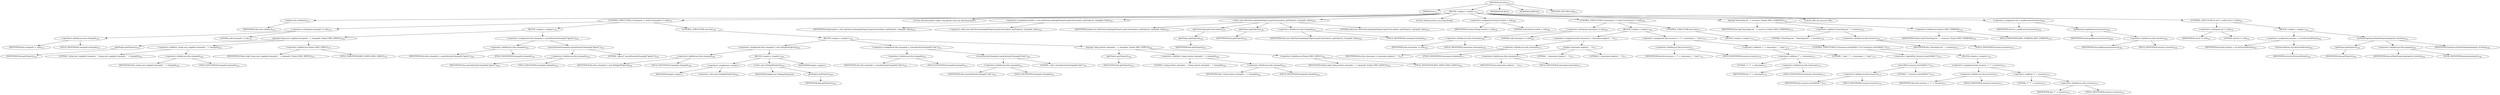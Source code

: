 digraph "execute" {  
"167" [label = <(METHOD,execute)<SUB>153</SUB>> ]
"6" [label = <(PARAM,this)<SUB>153</SUB>> ]
"168" [label = <(BLOCK,&lt;empty&gt;,&lt;empty&gt;)<SUB>153</SUB>> ]
"169" [label = <(validate,this.validate())<SUB>154</SUB>> ]
"5" [label = <(IDENTIFIER,this,this.validate())<SUB>154</SUB>> ]
"170" [label = <(CONTROL_STRUCTURE,if (classpath != null),if (classpath != null))<SUB>155</SUB>> ]
"171" [label = <(&lt;operator&gt;.notEquals,classpath != null)<SUB>155</SUB>> ]
"172" [label = <(&lt;operator&gt;.fieldAccess,this.classpath)<SUB>155</SUB>> ]
"173" [label = <(IDENTIFIER,this,classpath != null)<SUB>155</SUB>> ]
"174" [label = <(FIELD_IDENTIFIER,classpath,classpath)<SUB>155</SUB>> ]
"175" [label = <(LITERAL,null,classpath != null)<SUB>155</SUB>> ]
"176" [label = <(BLOCK,&lt;empty&gt;,&lt;empty&gt;)<SUB>155</SUB>> ]
"177" [label = <(log,log(&quot;using user supplied classpath: &quot; + classpath, Project.MSG_DEBUG))<SUB>156</SUB>> ]
"178" [label = <(getProject,getProject())<SUB>156</SUB>> ]
"7" [label = <(IDENTIFIER,this,getProject())<SUB>156</SUB>> ]
"179" [label = <(&lt;operator&gt;.addition,&quot;using user supplied classpath: &quot; + classpath)<SUB>156</SUB>> ]
"180" [label = <(LITERAL,&quot;using user supplied classpath: &quot;,&quot;using user supplied classpath: &quot; + classpath)<SUB>156</SUB>> ]
"181" [label = <(&lt;operator&gt;.fieldAccess,this.classpath)<SUB>156</SUB>> ]
"182" [label = <(IDENTIFIER,this,&quot;using user supplied classpath: &quot; + classpath)<SUB>156</SUB>> ]
"183" [label = <(FIELD_IDENTIFIER,classpath,classpath)<SUB>156</SUB>> ]
"184" [label = <(&lt;operator&gt;.fieldAccess,Project.MSG_DEBUG)<SUB>157</SUB>> ]
"185" [label = <(IDENTIFIER,Project,log(&quot;using user supplied classpath: &quot; + classpath, Project.MSG_DEBUG))<SUB>157</SUB>> ]
"186" [label = <(FIELD_IDENTIFIER,MSG_DEBUG,MSG_DEBUG)<SUB>157</SUB>> ]
"187" [label = <(&lt;operator&gt;.assignment,this.classpath = concatSystemClasspath(&quot;ignore&quot;))<SUB>158</SUB>> ]
"188" [label = <(&lt;operator&gt;.fieldAccess,this.classpath)<SUB>158</SUB>> ]
"189" [label = <(IDENTIFIER,this,this.classpath = concatSystemClasspath(&quot;ignore&quot;))<SUB>158</SUB>> ]
"190" [label = <(FIELD_IDENTIFIER,classpath,classpath)<SUB>158</SUB>> ]
"191" [label = <(concatSystemClasspath,concatSystemClasspath(&quot;ignore&quot;))<SUB>158</SUB>> ]
"192" [label = <(&lt;operator&gt;.fieldAccess,this.classpath)<SUB>158</SUB>> ]
"193" [label = <(IDENTIFIER,this,concatSystemClasspath(&quot;ignore&quot;))<SUB>158</SUB>> ]
"194" [label = <(FIELD_IDENTIFIER,classpath,classpath)<SUB>158</SUB>> ]
"195" [label = <(LITERAL,&quot;ignore&quot;,concatSystemClasspath(&quot;ignore&quot;))<SUB>158</SUB>> ]
"196" [label = <(CONTROL_STRUCTURE,else,else)<SUB>159</SUB>> ]
"197" [label = <(BLOCK,&lt;empty&gt;,&lt;empty&gt;)<SUB>159</SUB>> ]
"198" [label = <(&lt;operator&gt;.assignment,this.classpath = new Path(getProject()))<SUB>160</SUB>> ]
"199" [label = <(&lt;operator&gt;.fieldAccess,this.classpath)<SUB>160</SUB>> ]
"200" [label = <(IDENTIFIER,this,this.classpath = new Path(getProject()))<SUB>160</SUB>> ]
"201" [label = <(FIELD_IDENTIFIER,classpath,classpath)<SUB>160</SUB>> ]
"202" [label = <(BLOCK,&lt;empty&gt;,&lt;empty&gt;)<SUB>160</SUB>> ]
"203" [label = <(&lt;operator&gt;.assignment,&lt;empty&gt;)> ]
"204" [label = <(IDENTIFIER,$obj4,&lt;empty&gt;)> ]
"205" [label = <(&lt;operator&gt;.alloc,new Path(getProject()))<SUB>160</SUB>> ]
"206" [label = <(&lt;init&gt;,new Path(getProject()))<SUB>160</SUB>> ]
"207" [label = <(IDENTIFIER,$obj4,new Path(getProject()))> ]
"208" [label = <(getProject,getProject())<SUB>160</SUB>> ]
"8" [label = <(IDENTIFIER,this,getProject())<SUB>160</SUB>> ]
"209" [label = <(IDENTIFIER,$obj4,&lt;empty&gt;)> ]
"210" [label = <(&lt;operator&gt;.assignment,this.classpath = concatSystemClasspath(&quot;only&quot;))<SUB>161</SUB>> ]
"211" [label = <(&lt;operator&gt;.fieldAccess,this.classpath)<SUB>161</SUB>> ]
"212" [label = <(IDENTIFIER,this,this.classpath = concatSystemClasspath(&quot;only&quot;))<SUB>161</SUB>> ]
"213" [label = <(FIELD_IDENTIFIER,classpath,classpath)<SUB>161</SUB>> ]
"214" [label = <(concatSystemClasspath,concatSystemClasspath(&quot;only&quot;))<SUB>161</SUB>> ]
"215" [label = <(&lt;operator&gt;.fieldAccess,this.classpath)<SUB>161</SUB>> ]
"216" [label = <(IDENTIFIER,this,concatSystemClasspath(&quot;only&quot;))<SUB>161</SUB>> ]
"217" [label = <(FIELD_IDENTIFIER,classpath,classpath)<SUB>161</SUB>> ]
"218" [label = <(LITERAL,&quot;only&quot;,concatSystemClasspath(&quot;only&quot;))<SUB>161</SUB>> ]
"219" [label = <(log,log(&quot;using system classpath: &quot; + classpath, Project.MSG_DEBUG))<SUB>162</SUB>> ]
"220" [label = <(getProject,getProject())<SUB>162</SUB>> ]
"9" [label = <(IDENTIFIER,this,getProject())<SUB>162</SUB>> ]
"221" [label = <(&lt;operator&gt;.addition,&quot;using system classpath: &quot; + classpath)<SUB>162</SUB>> ]
"222" [label = <(LITERAL,&quot;using system classpath: &quot;,&quot;using system classpath: &quot; + classpath)<SUB>162</SUB>> ]
"223" [label = <(&lt;operator&gt;.fieldAccess,this.classpath)<SUB>162</SUB>> ]
"224" [label = <(IDENTIFIER,this,&quot;using system classpath: &quot; + classpath)<SUB>162</SUB>> ]
"225" [label = <(FIELD_IDENTIFIER,classpath,classpath)<SUB>162</SUB>> ]
"226" [label = <(&lt;operator&gt;.fieldAccess,Project.MSG_DEBUG)<SUB>162</SUB>> ]
"227" [label = <(IDENTIFIER,Project,log(&quot;using system classpath: &quot; + classpath, Project.MSG_DEBUG))<SUB>162</SUB>> ]
"228" [label = <(FIELD_IDENTIFIER,MSG_DEBUG,MSG_DEBUG)<SUB>162</SUB>> ]
"13" [label = <(LOCAL,AntClassLoader loader: org.apache.tools.ant.AntClassLoader)> ]
"229" [label = <(&lt;operator&gt;.assignment,loader = new AntClassLoader(getProject().getCoreLoader(), getProject(), classpath, false))<SUB>165</SUB>> ]
"230" [label = <(IDENTIFIER,loader,loader = new AntClassLoader(getProject().getCoreLoader(), getProject(), classpath, false))<SUB>165</SUB>> ]
"231" [label = <(&lt;operator&gt;.alloc,new AntClassLoader(getProject().getCoreLoader(), getProject(), classpath, false))<SUB>165</SUB>> ]
"232" [label = <(&lt;init&gt;,new AntClassLoader(getProject().getCoreLoader(), getProject(), classpath, false))<SUB>165</SUB>> ]
"12" [label = <(IDENTIFIER,loader,new AntClassLoader(getProject().getCoreLoader(), getProject(), classpath, false))<SUB>165</SUB>> ]
"233" [label = <(getCoreLoader,getCoreLoader())<SUB>165</SUB>> ]
"234" [label = <(getProject,getProject())<SUB>165</SUB>> ]
"10" [label = <(IDENTIFIER,this,getProject())<SUB>165</SUB>> ]
"235" [label = <(getProject,getProject())<SUB>166</SUB>> ]
"11" [label = <(IDENTIFIER,this,getProject())<SUB>166</SUB>> ]
"236" [label = <(&lt;operator&gt;.fieldAccess,this.classpath)<SUB>167</SUB>> ]
"237" [label = <(IDENTIFIER,this,new AntClassLoader(getProject().getCoreLoader(), getProject(), classpath, false))<SUB>167</SUB>> ]
"238" [label = <(FIELD_IDENTIFIER,classpath,classpath)<SUB>167</SUB>> ]
"239" [label = <(LITERAL,false,new AntClassLoader(getProject().getCoreLoader(), getProject(), classpath, false))<SUB>167</SUB>> ]
"240" [label = <(LOCAL,String location: java.lang.String)> ]
"241" [label = <(&lt;operator&gt;.assignment,String location = null)<SUB>168</SUB>> ]
"242" [label = <(IDENTIFIER,location,String location = null)<SUB>168</SUB>> ]
"243" [label = <(LITERAL,null,String location = null)<SUB>168</SUB>> ]
"244" [label = <(CONTROL_STRUCTURE,if (classname != null),if (classname != null))<SUB>169</SUB>> ]
"245" [label = <(&lt;operator&gt;.notEquals,classname != null)<SUB>169</SUB>> ]
"246" [label = <(&lt;operator&gt;.fieldAccess,this.classname)<SUB>169</SUB>> ]
"247" [label = <(IDENTIFIER,this,classname != null)<SUB>169</SUB>> ]
"248" [label = <(FIELD_IDENTIFIER,classname,classname)<SUB>169</SUB>> ]
"249" [label = <(LITERAL,null,classname != null)<SUB>169</SUB>> ]
"250" [label = <(BLOCK,&lt;empty&gt;,&lt;empty&gt;)<SUB>169</SUB>> ]
"251" [label = <(&lt;operator&gt;.assignment,this.classname = classname.replace('.', '/'))<SUB>171</SUB>> ]
"252" [label = <(&lt;operator&gt;.fieldAccess,this.classname)<SUB>171</SUB>> ]
"253" [label = <(IDENTIFIER,this,this.classname = classname.replace('.', '/'))<SUB>171</SUB>> ]
"254" [label = <(FIELD_IDENTIFIER,classname,classname)<SUB>171</SUB>> ]
"255" [label = <(replace,classname.replace('.', '/'))<SUB>171</SUB>> ]
"256" [label = <(&lt;operator&gt;.fieldAccess,this.classname)<SUB>171</SUB>> ]
"257" [label = <(IDENTIFIER,this,classname.replace('.', '/'))<SUB>171</SUB>> ]
"258" [label = <(FIELD_IDENTIFIER,classname,classname)<SUB>171</SUB>> ]
"259" [label = <(LITERAL,'.',classname.replace('.', '/'))<SUB>171</SUB>> ]
"260" [label = <(LITERAL,'/',classname.replace('.', '/'))<SUB>171</SUB>> ]
"261" [label = <(&lt;operator&gt;.assignment,this.resource = &quot;/&quot; + classname + &quot;.class&quot;)<SUB>172</SUB>> ]
"262" [label = <(&lt;operator&gt;.fieldAccess,this.resource)<SUB>172</SUB>> ]
"263" [label = <(IDENTIFIER,this,this.resource = &quot;/&quot; + classname + &quot;.class&quot;)<SUB>172</SUB>> ]
"264" [label = <(FIELD_IDENTIFIER,resource,resource)<SUB>172</SUB>> ]
"265" [label = <(&lt;operator&gt;.addition,&quot;/&quot; + classname + &quot;.class&quot;)<SUB>172</SUB>> ]
"266" [label = <(&lt;operator&gt;.addition,&quot;/&quot; + classname)<SUB>172</SUB>> ]
"267" [label = <(LITERAL,&quot;/&quot;,&quot;/&quot; + classname)<SUB>172</SUB>> ]
"268" [label = <(&lt;operator&gt;.fieldAccess,this.classname)<SUB>172</SUB>> ]
"269" [label = <(IDENTIFIER,this,&quot;/&quot; + classname)<SUB>172</SUB>> ]
"270" [label = <(FIELD_IDENTIFIER,classname,classname)<SUB>172</SUB>> ]
"271" [label = <(LITERAL,&quot;.class&quot;,&quot;/&quot; + classname + &quot;.class&quot;)<SUB>172</SUB>> ]
"272" [label = <(CONTROL_STRUCTURE,else,else)<SUB>173</SUB>> ]
"273" [label = <(BLOCK,&lt;empty&gt;,&lt;empty&gt;)<SUB>173</SUB>> ]
"274" [label = <(CONTROL_STRUCTURE,if (!resource.startsWith(&quot;/&quot;)),if (!resource.startsWith(&quot;/&quot;)))<SUB>174</SUB>> ]
"275" [label = <(&lt;operator&gt;.logicalNot,!resource.startsWith(&quot;/&quot;))<SUB>174</SUB>> ]
"276" [label = <(startsWith,resource.startsWith(&quot;/&quot;))<SUB>174</SUB>> ]
"277" [label = <(&lt;operator&gt;.fieldAccess,this.resource)<SUB>174</SUB>> ]
"278" [label = <(IDENTIFIER,this,resource.startsWith(&quot;/&quot;))<SUB>174</SUB>> ]
"279" [label = <(FIELD_IDENTIFIER,resource,resource)<SUB>174</SUB>> ]
"280" [label = <(LITERAL,&quot;/&quot;,resource.startsWith(&quot;/&quot;))<SUB>174</SUB>> ]
"281" [label = <(BLOCK,&lt;empty&gt;,&lt;empty&gt;)<SUB>174</SUB>> ]
"282" [label = <(&lt;operator&gt;.assignment,this.resource = &quot;/&quot; + resource)<SUB>175</SUB>> ]
"283" [label = <(&lt;operator&gt;.fieldAccess,this.resource)<SUB>175</SUB>> ]
"284" [label = <(IDENTIFIER,this,this.resource = &quot;/&quot; + resource)<SUB>175</SUB>> ]
"285" [label = <(FIELD_IDENTIFIER,resource,resource)<SUB>175</SUB>> ]
"286" [label = <(&lt;operator&gt;.addition,&quot;/&quot; + resource)<SUB>175</SUB>> ]
"287" [label = <(LITERAL,&quot;/&quot;,&quot;/&quot; + resource)<SUB>175</SUB>> ]
"288" [label = <(&lt;operator&gt;.fieldAccess,this.resource)<SUB>175</SUB>> ]
"289" [label = <(IDENTIFIER,this,&quot;/&quot; + resource)<SUB>175</SUB>> ]
"290" [label = <(FIELD_IDENTIFIER,resource,resource)<SUB>175</SUB>> ]
"291" [label = <(log,log(&quot;Searching for &quot; + resource, Project.MSG_VERBOSE))<SUB>178</SUB>> ]
"14" [label = <(IDENTIFIER,this,log(&quot;Searching for &quot; + resource, Project.MSG_VERBOSE))<SUB>178</SUB>> ]
"292" [label = <(&lt;operator&gt;.addition,&quot;Searching for &quot; + resource)<SUB>178</SUB>> ]
"293" [label = <(LITERAL,&quot;Searching for &quot;,&quot;Searching for &quot; + resource)<SUB>178</SUB>> ]
"294" [label = <(&lt;operator&gt;.fieldAccess,this.resource)<SUB>178</SUB>> ]
"295" [label = <(IDENTIFIER,this,&quot;Searching for &quot; + resource)<SUB>178</SUB>> ]
"296" [label = <(FIELD_IDENTIFIER,resource,resource)<SUB>178</SUB>> ]
"297" [label = <(&lt;operator&gt;.fieldAccess,Project.MSG_VERBOSE)<SUB>178</SUB>> ]
"298" [label = <(IDENTIFIER,Project,log(&quot;Searching for &quot; + resource, Project.MSG_VERBOSE))<SUB>178</SUB>> ]
"299" [label = <(FIELD_IDENTIFIER,MSG_VERBOSE,MSG_VERBOSE)<SUB>178</SUB>> ]
"300" [label = <(LOCAL,URL url: java.net.URL)> ]
"301" [label = <(&lt;operator&gt;.assignment,url = getResource(resource))<SUB>180</SUB>> ]
"302" [label = <(IDENTIFIER,url,url = getResource(resource))<SUB>180</SUB>> ]
"303" [label = <(getResource,getResource(resource))<SUB>180</SUB>> ]
"304" [label = <(IDENTIFIER,loader,getResource(resource))<SUB>180</SUB>> ]
"305" [label = <(&lt;operator&gt;.fieldAccess,this.resource)<SUB>180</SUB>> ]
"306" [label = <(IDENTIFIER,this,getResource(resource))<SUB>180</SUB>> ]
"307" [label = <(FIELD_IDENTIFIER,resource,resource)<SUB>180</SUB>> ]
"308" [label = <(CONTROL_STRUCTURE,if (url != null),if (url != null))<SUB>181</SUB>> ]
"309" [label = <(&lt;operator&gt;.notEquals,url != null)<SUB>181</SUB>> ]
"310" [label = <(IDENTIFIER,url,url != null)<SUB>181</SUB>> ]
"311" [label = <(LITERAL,null,url != null)<SUB>181</SUB>> ]
"312" [label = <(BLOCK,&lt;empty&gt;,&lt;empty&gt;)<SUB>181</SUB>> ]
"313" [label = <(&lt;operator&gt;.assignment,location = url.toExternalForm())<SUB>183</SUB>> ]
"314" [label = <(IDENTIFIER,location,location = url.toExternalForm())<SUB>183</SUB>> ]
"315" [label = <(toExternalForm,url.toExternalForm())<SUB>183</SUB>> ]
"316" [label = <(IDENTIFIER,url,url.toExternalForm())<SUB>183</SUB>> ]
"317" [label = <(setNewProperty,setNewProperty(property, location))<SUB>184</SUB>> ]
"318" [label = <(getProject,getProject())<SUB>184</SUB>> ]
"15" [label = <(IDENTIFIER,this,getProject())<SUB>184</SUB>> ]
"319" [label = <(&lt;operator&gt;.fieldAccess,this.property)<SUB>184</SUB>> ]
"320" [label = <(IDENTIFIER,this,setNewProperty(property, location))<SUB>184</SUB>> ]
"321" [label = <(FIELD_IDENTIFIER,property,property)<SUB>184</SUB>> ]
"322" [label = <(IDENTIFIER,location,setNewProperty(property, location))<SUB>184</SUB>> ]
"323" [label = <(MODIFIER,PUBLIC)> ]
"324" [label = <(MODIFIER,VIRTUAL)> ]
"325" [label = <(METHOD_RETURN,void)<SUB>153</SUB>> ]
  "167" -> "6" 
  "167" -> "168" 
  "167" -> "323" 
  "167" -> "324" 
  "167" -> "325" 
  "168" -> "169" 
  "168" -> "170" 
  "168" -> "13" 
  "168" -> "229" 
  "168" -> "232" 
  "168" -> "240" 
  "168" -> "241" 
  "168" -> "244" 
  "168" -> "291" 
  "168" -> "300" 
  "168" -> "301" 
  "168" -> "308" 
  "169" -> "5" 
  "170" -> "171" 
  "170" -> "176" 
  "170" -> "196" 
  "171" -> "172" 
  "171" -> "175" 
  "172" -> "173" 
  "172" -> "174" 
  "176" -> "177" 
  "176" -> "187" 
  "177" -> "178" 
  "177" -> "179" 
  "177" -> "184" 
  "178" -> "7" 
  "179" -> "180" 
  "179" -> "181" 
  "181" -> "182" 
  "181" -> "183" 
  "184" -> "185" 
  "184" -> "186" 
  "187" -> "188" 
  "187" -> "191" 
  "188" -> "189" 
  "188" -> "190" 
  "191" -> "192" 
  "191" -> "195" 
  "192" -> "193" 
  "192" -> "194" 
  "196" -> "197" 
  "197" -> "198" 
  "197" -> "210" 
  "197" -> "219" 
  "198" -> "199" 
  "198" -> "202" 
  "199" -> "200" 
  "199" -> "201" 
  "202" -> "203" 
  "202" -> "206" 
  "202" -> "209" 
  "203" -> "204" 
  "203" -> "205" 
  "206" -> "207" 
  "206" -> "208" 
  "208" -> "8" 
  "210" -> "211" 
  "210" -> "214" 
  "211" -> "212" 
  "211" -> "213" 
  "214" -> "215" 
  "214" -> "218" 
  "215" -> "216" 
  "215" -> "217" 
  "219" -> "220" 
  "219" -> "221" 
  "219" -> "226" 
  "220" -> "9" 
  "221" -> "222" 
  "221" -> "223" 
  "223" -> "224" 
  "223" -> "225" 
  "226" -> "227" 
  "226" -> "228" 
  "229" -> "230" 
  "229" -> "231" 
  "232" -> "12" 
  "232" -> "233" 
  "232" -> "235" 
  "232" -> "236" 
  "232" -> "239" 
  "233" -> "234" 
  "234" -> "10" 
  "235" -> "11" 
  "236" -> "237" 
  "236" -> "238" 
  "241" -> "242" 
  "241" -> "243" 
  "244" -> "245" 
  "244" -> "250" 
  "244" -> "272" 
  "245" -> "246" 
  "245" -> "249" 
  "246" -> "247" 
  "246" -> "248" 
  "250" -> "251" 
  "250" -> "261" 
  "251" -> "252" 
  "251" -> "255" 
  "252" -> "253" 
  "252" -> "254" 
  "255" -> "256" 
  "255" -> "259" 
  "255" -> "260" 
  "256" -> "257" 
  "256" -> "258" 
  "261" -> "262" 
  "261" -> "265" 
  "262" -> "263" 
  "262" -> "264" 
  "265" -> "266" 
  "265" -> "271" 
  "266" -> "267" 
  "266" -> "268" 
  "268" -> "269" 
  "268" -> "270" 
  "272" -> "273" 
  "273" -> "274" 
  "274" -> "275" 
  "274" -> "281" 
  "275" -> "276" 
  "276" -> "277" 
  "276" -> "280" 
  "277" -> "278" 
  "277" -> "279" 
  "281" -> "282" 
  "282" -> "283" 
  "282" -> "286" 
  "283" -> "284" 
  "283" -> "285" 
  "286" -> "287" 
  "286" -> "288" 
  "288" -> "289" 
  "288" -> "290" 
  "291" -> "14" 
  "291" -> "292" 
  "291" -> "297" 
  "292" -> "293" 
  "292" -> "294" 
  "294" -> "295" 
  "294" -> "296" 
  "297" -> "298" 
  "297" -> "299" 
  "301" -> "302" 
  "301" -> "303" 
  "303" -> "304" 
  "303" -> "305" 
  "305" -> "306" 
  "305" -> "307" 
  "308" -> "309" 
  "308" -> "312" 
  "309" -> "310" 
  "309" -> "311" 
  "312" -> "313" 
  "312" -> "317" 
  "313" -> "314" 
  "313" -> "315" 
  "315" -> "316" 
  "317" -> "318" 
  "317" -> "319" 
  "317" -> "322" 
  "318" -> "15" 
  "319" -> "320" 
  "319" -> "321" 
}
